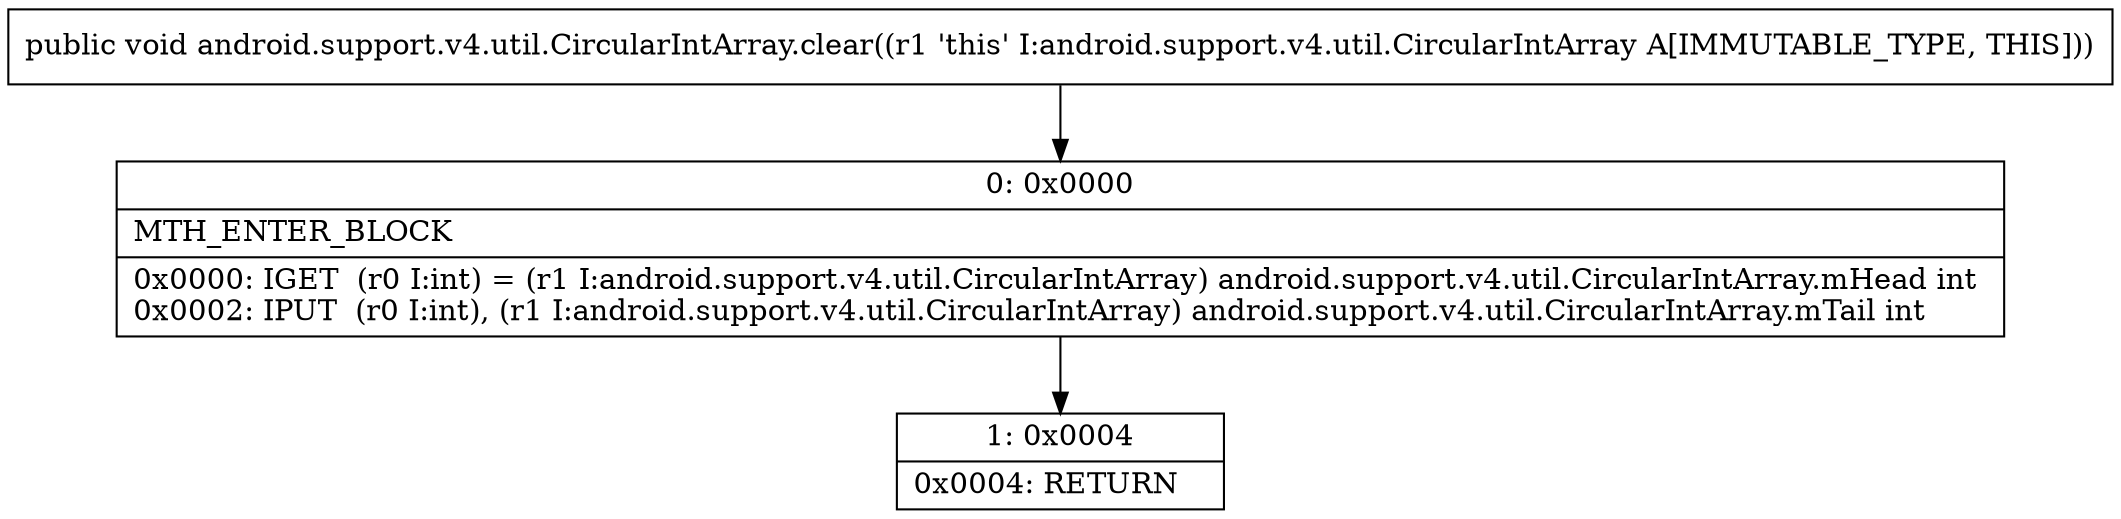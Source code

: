digraph "CFG forandroid.support.v4.util.CircularIntArray.clear()V" {
Node_0 [shape=record,label="{0\:\ 0x0000|MTH_ENTER_BLOCK\l|0x0000: IGET  (r0 I:int) = (r1 I:android.support.v4.util.CircularIntArray) android.support.v4.util.CircularIntArray.mHead int \l0x0002: IPUT  (r0 I:int), (r1 I:android.support.v4.util.CircularIntArray) android.support.v4.util.CircularIntArray.mTail int \l}"];
Node_1 [shape=record,label="{1\:\ 0x0004|0x0004: RETURN   \l}"];
MethodNode[shape=record,label="{public void android.support.v4.util.CircularIntArray.clear((r1 'this' I:android.support.v4.util.CircularIntArray A[IMMUTABLE_TYPE, THIS])) }"];
MethodNode -> Node_0;
Node_0 -> Node_1;
}

